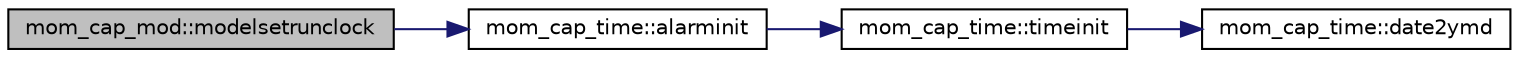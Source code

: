 digraph "mom_cap_mod::modelsetrunclock"
{
 // INTERACTIVE_SVG=YES
 // LATEX_PDF_SIZE
  edge [fontname="Helvetica",fontsize="10",labelfontname="Helvetica",labelfontsize="10"];
  node [fontname="Helvetica",fontsize="10",shape=record];
  rankdir="LR";
  Node1 [label="mom_cap_mod::modelsetrunclock",height=0.2,width=0.4,color="black", fillcolor="grey75", style="filled", fontcolor="black",tooltip=" "];
  Node1 -> Node2 [color="midnightblue",fontsize="10",style="solid",fontname="Helvetica"];
  Node2 [label="mom_cap_time::alarminit",height=0.2,width=0.4,color="black", fillcolor="white", style="filled",URL="$namespacemom__cap__time.html#ac1f11e3e92c39346ad3815dd10758208",tooltip="Setup an alarm in a clock. The ringtime sent to AlarmCreate MUST be the next alarm time...."];
  Node2 -> Node3 [color="midnightblue",fontsize="10",style="solid",fontname="Helvetica"];
  Node3 [label="mom_cap_time::timeinit",height=0.2,width=0.4,color="black", fillcolor="white", style="filled",URL="$namespacemom__cap__time.html#ab0963d050b3b3b39086840a93ac878bd",tooltip="Creates the ESMF_Time object corresponding to the given input time, given in YMD (Year Month Day) and..."];
  Node3 -> Node4 [color="midnightblue",fontsize="10",style="solid",fontname="Helvetica"];
  Node4 [label="mom_cap_time::date2ymd",height=0.2,width=0.4,color="black", fillcolor="white", style="filled",URL="$namespacemom__cap__time.html#a6ddb34a21286dca250068841095a6c4e",tooltip="Converts a coded-date (yyyymmdd) into calendar year,month,day."];
}
